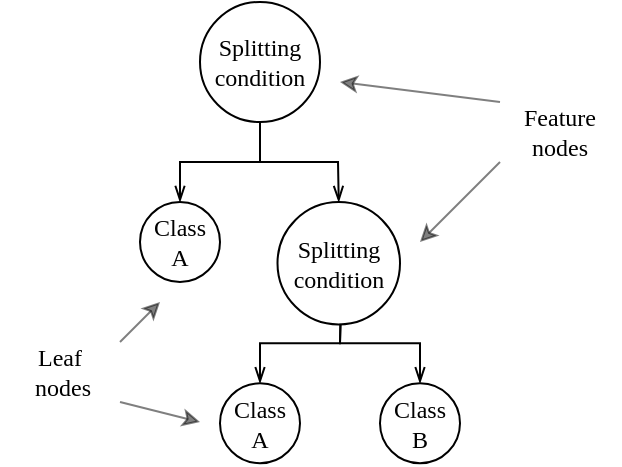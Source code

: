 <mxfile>
    <diagram id="eXS8LN6FVQb16z0Dv-I9" name="Page-1">
        <mxGraphModel dx="1558" dy="751" grid="1" gridSize="10" guides="1" tooltips="1" connect="1" arrows="1" fold="1" page="1" pageScale="1" pageWidth="850" pageHeight="1100" background="#FFFFFF" math="0" shadow="0">
            <root>
                <mxCell id="0"/>
                <mxCell id="1" parent="0"/>
                <mxCell id="4" value="Splitting&lt;br&gt;condition" style="ellipse;whiteSpace=wrap;html=1;aspect=fixed;fontFamily=Times New Roman;backgroundOutline=0;" parent="1" vertex="1">
                    <mxGeometry x="190" y="100" width="60" height="60" as="geometry"/>
                </mxCell>
                <mxCell id="5" value="Class&lt;br&gt;A" style="ellipse;whiteSpace=wrap;html=1;aspect=fixed;fontFamily=Times New Roman;backgroundOutline=0;" parent="1" vertex="1">
                    <mxGeometry x="160" y="200" width="40" height="40" as="geometry"/>
                </mxCell>
                <mxCell id="6" value="Splitting&lt;br&gt;condition" style="ellipse;whiteSpace=wrap;html=1;aspect=fixed;fontFamily=Times New Roman;backgroundOutline=0;" parent="1" vertex="1">
                    <mxGeometry x="228.75" y="200" width="61.25" height="61.25" as="geometry"/>
                </mxCell>
                <mxCell id="7" value="Class&lt;br&gt;B" style="ellipse;whiteSpace=wrap;html=1;aspect=fixed;fontFamily=Times New Roman;backgroundOutline=0;" parent="1" vertex="1">
                    <mxGeometry x="280" y="290.62" width="40" height="40" as="geometry"/>
                </mxCell>
                <mxCell id="8" value="Class&lt;br&gt;A" style="ellipse;whiteSpace=wrap;html=1;aspect=fixed;fontFamily=Times New Roman;backgroundOutline=0;" parent="1" vertex="1">
                    <mxGeometry x="200" y="290.62" width="40" height="40" as="geometry"/>
                </mxCell>
                <mxCell id="10" value="" style="endArrow=openThin;html=1;fontFamily=Times New Roman;exitX=0.5;exitY=1;exitDx=0;exitDy=0;entryX=0.5;entryY=0;entryDx=0;entryDy=0;endFill=0;rounded=0;backgroundOutline=0;" parent="1" source="4" target="5" edge="1">
                    <mxGeometry width="50" height="50" relative="1" as="geometry">
                        <mxPoint x="300" y="290" as="sourcePoint"/>
                        <mxPoint x="350" y="240" as="targetPoint"/>
                        <Array as="points">
                            <mxPoint x="220" y="180"/>
                            <mxPoint x="180" y="180"/>
                        </Array>
                    </mxGeometry>
                </mxCell>
                <mxCell id="11" value="" style="endArrow=openThin;html=1;fontFamily=Times New Roman;exitX=0.5;exitY=1;exitDx=0;exitDy=0;entryX=0.5;entryY=0;entryDx=0;entryDy=0;endFill=0;rounded=0;backgroundOutline=0;" parent="1" edge="1">
                    <mxGeometry width="50" height="50" relative="1" as="geometry">
                        <mxPoint x="220" y="160" as="sourcePoint"/>
                        <mxPoint x="259.375" y="200" as="targetPoint"/>
                        <Array as="points">
                            <mxPoint x="220" y="180"/>
                            <mxPoint x="259" y="180"/>
                        </Array>
                    </mxGeometry>
                </mxCell>
                <mxCell id="12" value="" style="endArrow=openThin;html=1;fontFamily=Times New Roman;exitX=0.514;exitY=0.997;exitDx=0;exitDy=0;entryX=0.5;entryY=0;entryDx=0;entryDy=0;endFill=0;rounded=0;exitPerimeter=0;backgroundOutline=0;" parent="1" source="6" target="8" edge="1">
                    <mxGeometry width="50" height="50" relative="1" as="geometry">
                        <mxPoint x="230" y="180.62" as="sourcePoint"/>
                        <mxPoint x="190" y="220.62" as="targetPoint"/>
                        <Array as="points">
                            <mxPoint x="260" y="270.62"/>
                            <mxPoint x="220" y="270.62"/>
                        </Array>
                    </mxGeometry>
                </mxCell>
                <mxCell id="13" value="" style="endArrow=openThin;html=1;fontFamily=Times New Roman;exitX=0.514;exitY=0.995;exitDx=0;exitDy=0;entryX=0.5;entryY=0;entryDx=0;entryDy=0;endFill=0;rounded=0;exitPerimeter=0;backgroundOutline=0;" parent="1" source="6" target="7" edge="1">
                    <mxGeometry width="50" height="50" relative="1" as="geometry">
                        <mxPoint x="270" y="260.62" as="sourcePoint"/>
                        <mxPoint x="230" y="300.62" as="targetPoint"/>
                        <Array as="points">
                            <mxPoint x="260" y="270.62"/>
                            <mxPoint x="300" y="270.62"/>
                        </Array>
                    </mxGeometry>
                </mxCell>
                <mxCell id="14" value="Feature nodes" style="text;html=1;strokeColor=none;fillColor=none;align=center;verticalAlign=middle;whiteSpace=wrap;rounded=0;fontFamily=Times New Roman;" parent="1" vertex="1">
                    <mxGeometry x="340" y="150" width="60" height="30" as="geometry"/>
                </mxCell>
                <mxCell id="15" value="" style="endArrow=classic;html=1;rounded=0;fontFamily=Times New Roman;exitX=0;exitY=0;exitDx=0;exitDy=0;opacity=50;backgroundOutline=0;" parent="1" source="14" edge="1">
                    <mxGeometry width="50" height="50" relative="1" as="geometry">
                        <mxPoint x="260" y="220" as="sourcePoint"/>
                        <mxPoint x="260" y="140" as="targetPoint"/>
                    </mxGeometry>
                </mxCell>
                <mxCell id="16" value="" style="endArrow=classic;html=1;rounded=0;fontFamily=Times New Roman;exitX=0;exitY=1;exitDx=0;exitDy=0;opacity=50;backgroundOutline=0;" parent="1" source="14" edge="1">
                    <mxGeometry width="50" height="50" relative="1" as="geometry">
                        <mxPoint x="350" y="160" as="sourcePoint"/>
                        <mxPoint x="300" y="220" as="targetPoint"/>
                    </mxGeometry>
                </mxCell>
                <mxCell id="17" value="Leaf&lt;br&gt;&amp;nbsp;nodes" style="text;html=1;strokeColor=none;fillColor=none;align=center;verticalAlign=middle;whiteSpace=wrap;rounded=0;fontFamily=Times New Roman;backgroundOutline=0;" parent="1" vertex="1">
                    <mxGeometry x="90" y="270" width="60" height="30" as="geometry"/>
                </mxCell>
                <mxCell id="18" value="" style="endArrow=classic;html=1;rounded=0;fontFamily=Times New Roman;exitX=1;exitY=0;exitDx=0;exitDy=0;opacity=50;backgroundOutline=0;" parent="1" source="17" edge="1">
                    <mxGeometry width="50" height="50" relative="1" as="geometry">
                        <mxPoint x="350" y="160" as="sourcePoint"/>
                        <mxPoint x="170" y="250" as="targetPoint"/>
                    </mxGeometry>
                </mxCell>
                <mxCell id="19" value="" style="endArrow=classic;html=1;rounded=0;fontFamily=Times New Roman;exitX=1;exitY=1;exitDx=0;exitDy=0;opacity=50;backgroundOutline=0;" parent="1" source="17" edge="1">
                    <mxGeometry width="50" height="50" relative="1" as="geometry">
                        <mxPoint x="160" y="280" as="sourcePoint"/>
                        <mxPoint x="190" y="310" as="targetPoint"/>
                    </mxGeometry>
                </mxCell>
            </root>
        </mxGraphModel>
    </diagram>
</mxfile>